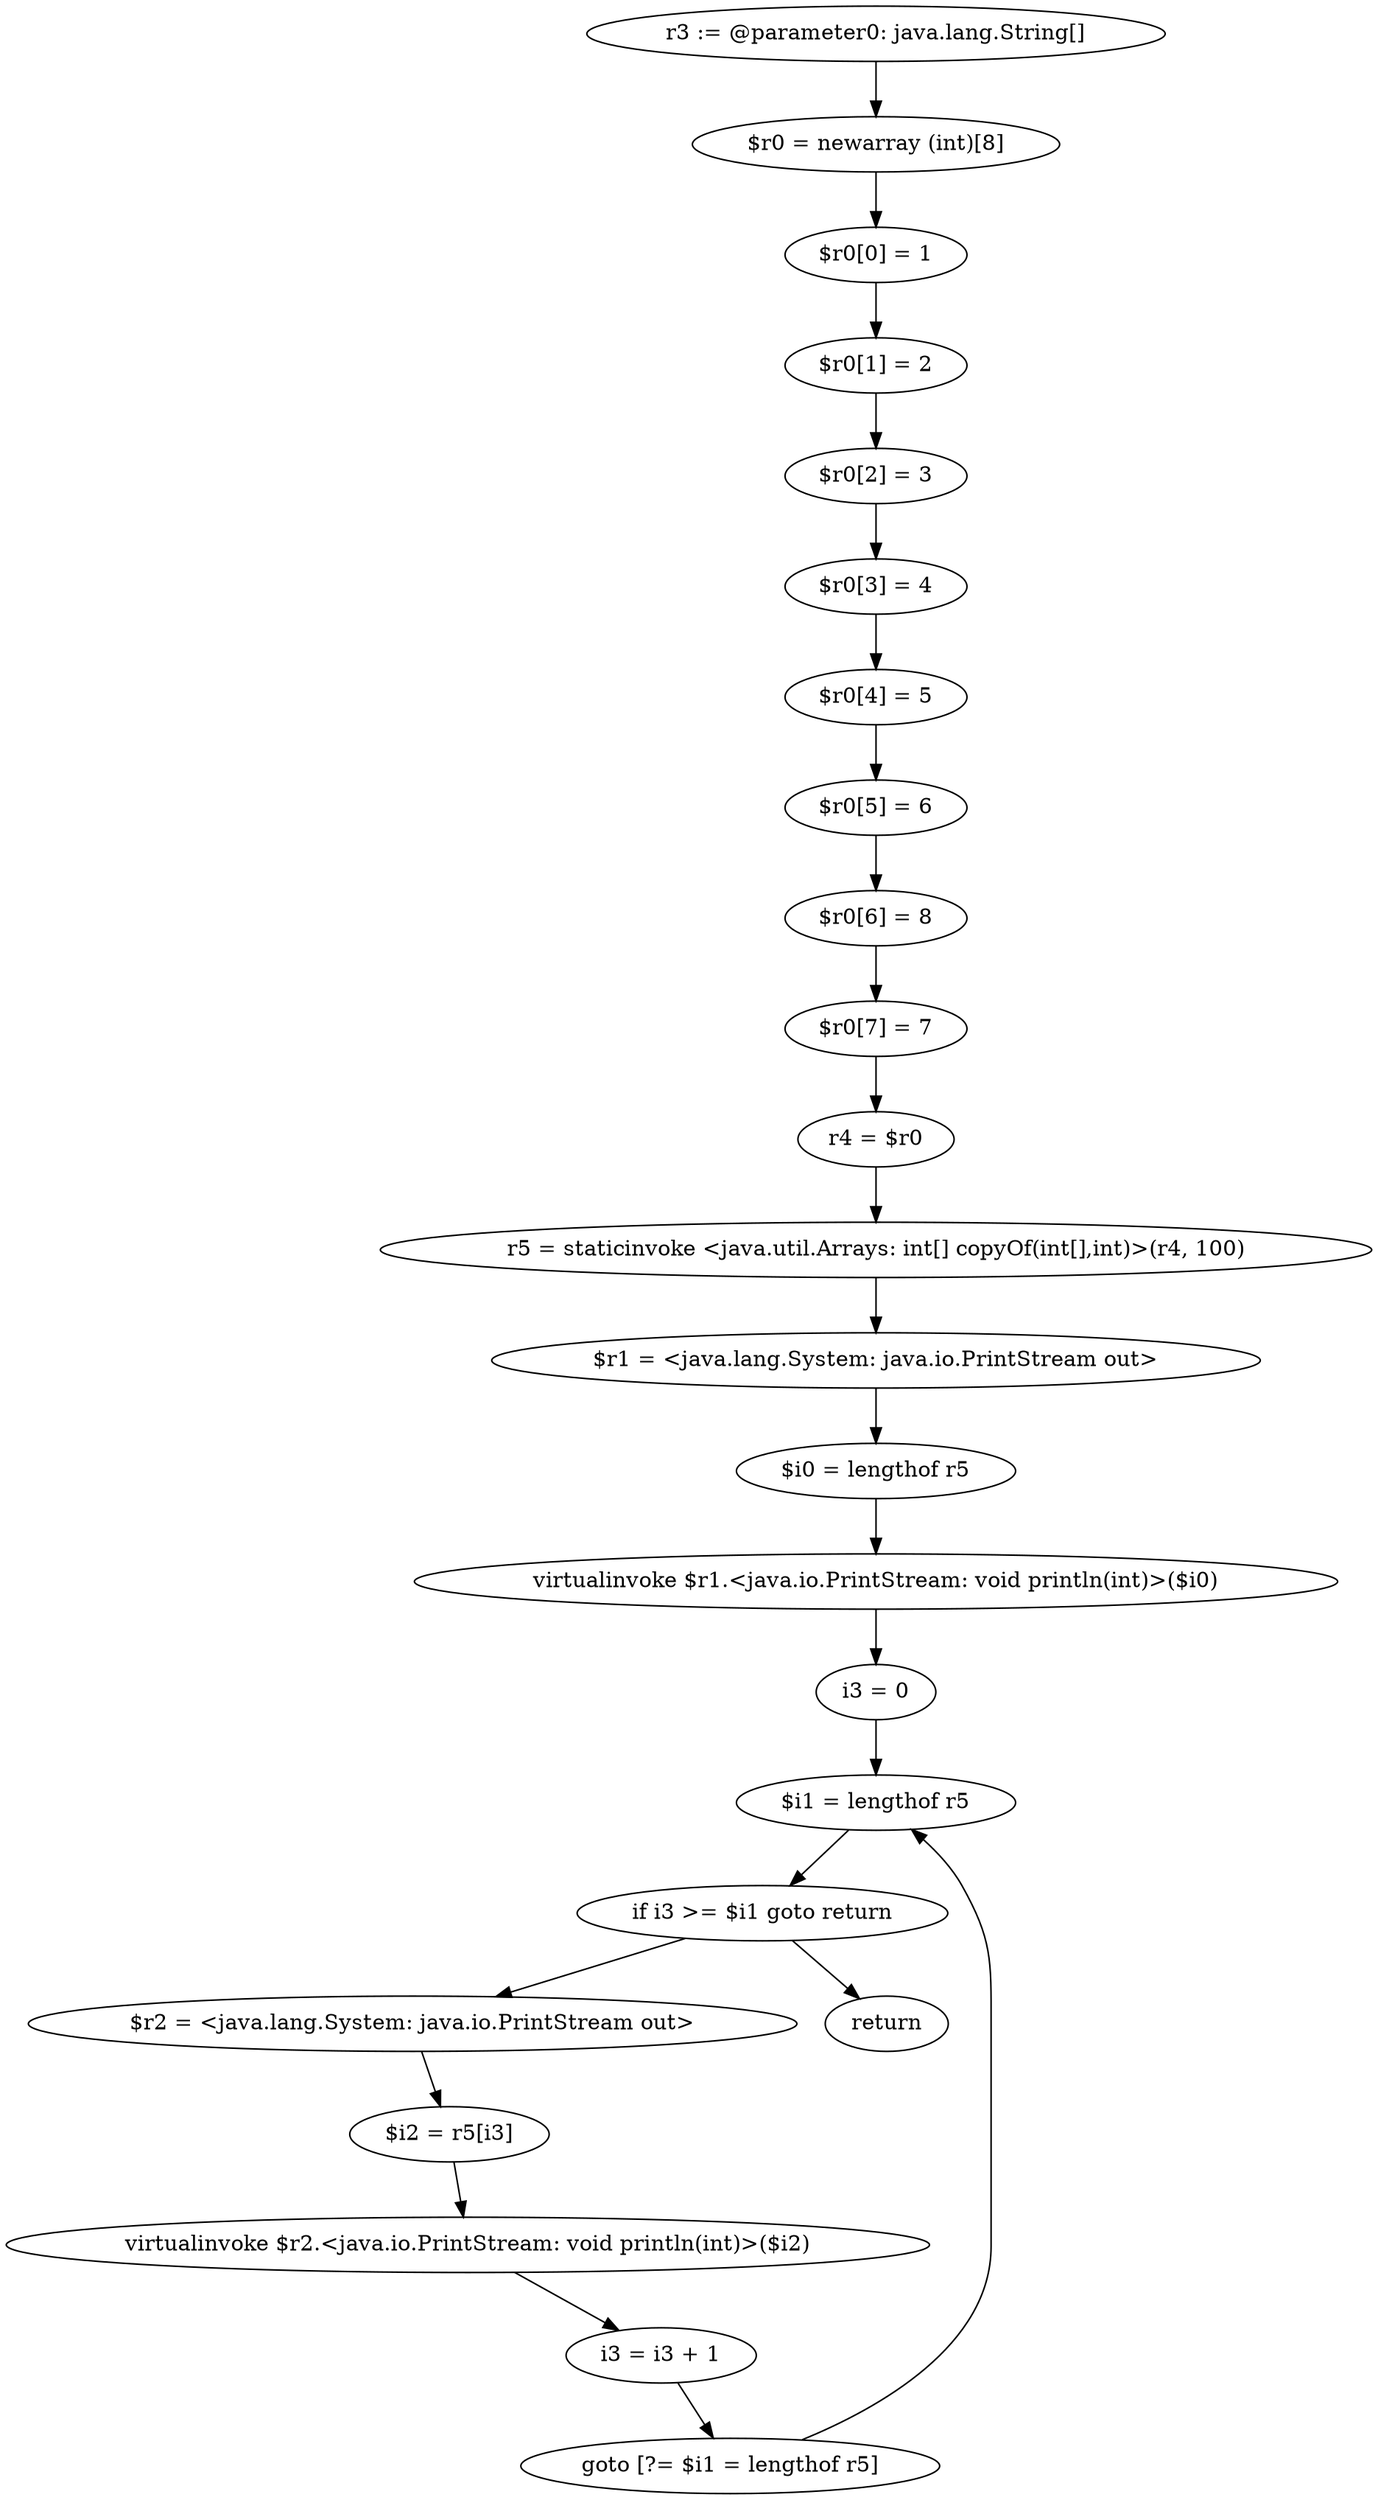 digraph "unitGraph" {
    "r3 := @parameter0: java.lang.String[]"
    "$r0 = newarray (int)[8]"
    "$r0[0] = 1"
    "$r0[1] = 2"
    "$r0[2] = 3"
    "$r0[3] = 4"
    "$r0[4] = 5"
    "$r0[5] = 6"
    "$r0[6] = 8"
    "$r0[7] = 7"
    "r4 = $r0"
    "r5 = staticinvoke <java.util.Arrays: int[] copyOf(int[],int)>(r4, 100)"
    "$r1 = <java.lang.System: java.io.PrintStream out>"
    "$i0 = lengthof r5"
    "virtualinvoke $r1.<java.io.PrintStream: void println(int)>($i0)"
    "i3 = 0"
    "$i1 = lengthof r5"
    "if i3 >= $i1 goto return"
    "$r2 = <java.lang.System: java.io.PrintStream out>"
    "$i2 = r5[i3]"
    "virtualinvoke $r2.<java.io.PrintStream: void println(int)>($i2)"
    "i3 = i3 + 1"
    "goto [?= $i1 = lengthof r5]"
    "return"
    "r3 := @parameter0: java.lang.String[]"->"$r0 = newarray (int)[8]";
    "$r0 = newarray (int)[8]"->"$r0[0] = 1";
    "$r0[0] = 1"->"$r0[1] = 2";
    "$r0[1] = 2"->"$r0[2] = 3";
    "$r0[2] = 3"->"$r0[3] = 4";
    "$r0[3] = 4"->"$r0[4] = 5";
    "$r0[4] = 5"->"$r0[5] = 6";
    "$r0[5] = 6"->"$r0[6] = 8";
    "$r0[6] = 8"->"$r0[7] = 7";
    "$r0[7] = 7"->"r4 = $r0";
    "r4 = $r0"->"r5 = staticinvoke <java.util.Arrays: int[] copyOf(int[],int)>(r4, 100)";
    "r5 = staticinvoke <java.util.Arrays: int[] copyOf(int[],int)>(r4, 100)"->"$r1 = <java.lang.System: java.io.PrintStream out>";
    "$r1 = <java.lang.System: java.io.PrintStream out>"->"$i0 = lengthof r5";
    "$i0 = lengthof r5"->"virtualinvoke $r1.<java.io.PrintStream: void println(int)>($i0)";
    "virtualinvoke $r1.<java.io.PrintStream: void println(int)>($i0)"->"i3 = 0";
    "i3 = 0"->"$i1 = lengthof r5";
    "$i1 = lengthof r5"->"if i3 >= $i1 goto return";
    "if i3 >= $i1 goto return"->"$r2 = <java.lang.System: java.io.PrintStream out>";
    "if i3 >= $i1 goto return"->"return";
    "$r2 = <java.lang.System: java.io.PrintStream out>"->"$i2 = r5[i3]";
    "$i2 = r5[i3]"->"virtualinvoke $r2.<java.io.PrintStream: void println(int)>($i2)";
    "virtualinvoke $r2.<java.io.PrintStream: void println(int)>($i2)"->"i3 = i3 + 1";
    "i3 = i3 + 1"->"goto [?= $i1 = lengthof r5]";
    "goto [?= $i1 = lengthof r5]"->"$i1 = lengthof r5";
}
